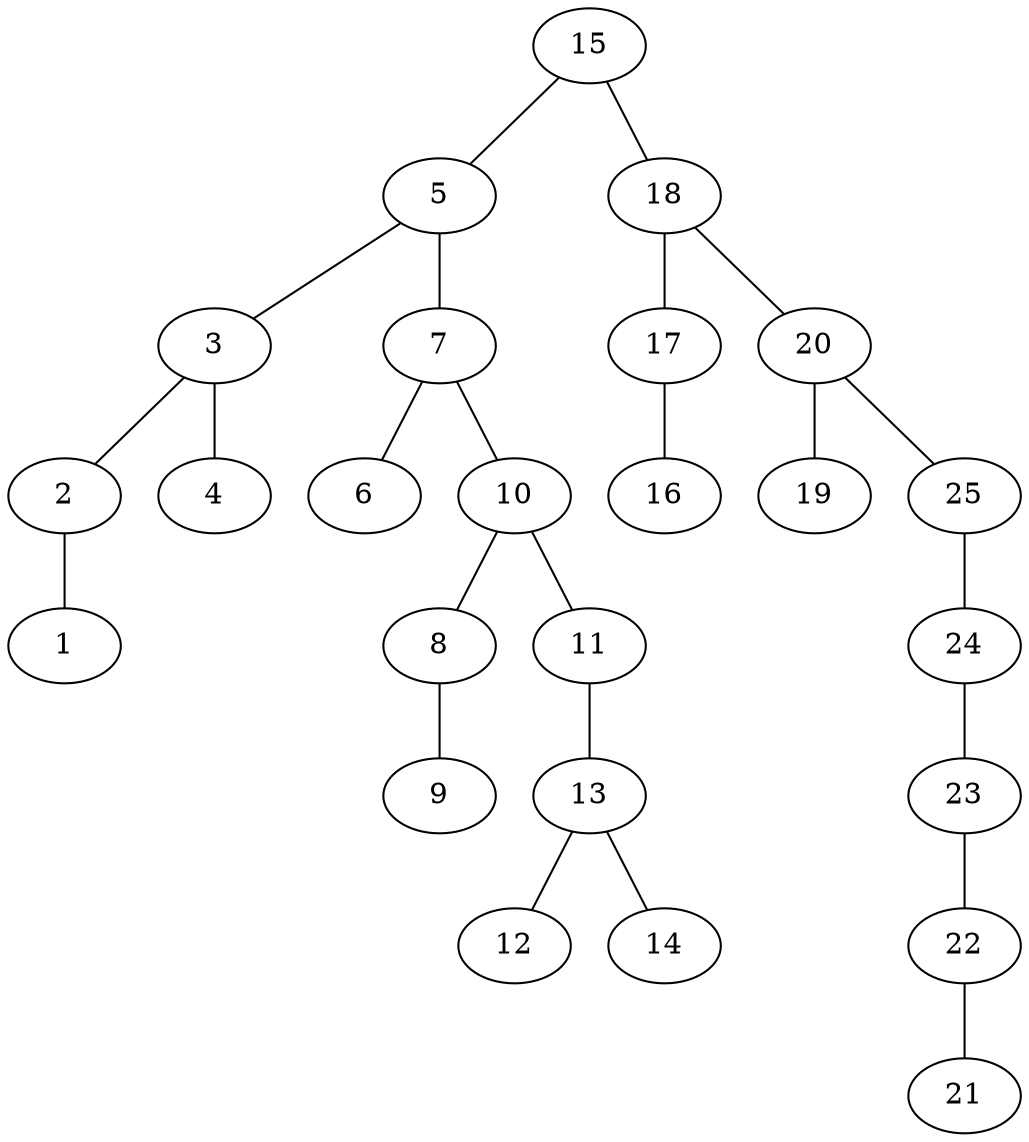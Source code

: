 graph tree{
	15--5;
	15--18;
	5--3;
	5--7;
	3--2;
	3--4;
	2--1;
	7--6;
	7--10;
	10--8;
	10--11;
	8--9;
	11--13;
	13--12;
	13--14;
	18--17;
	18--20;
	17--16;
	20--19;
	20--25;
	25--24;
	24--23;
	23--22;
	22--21;
}